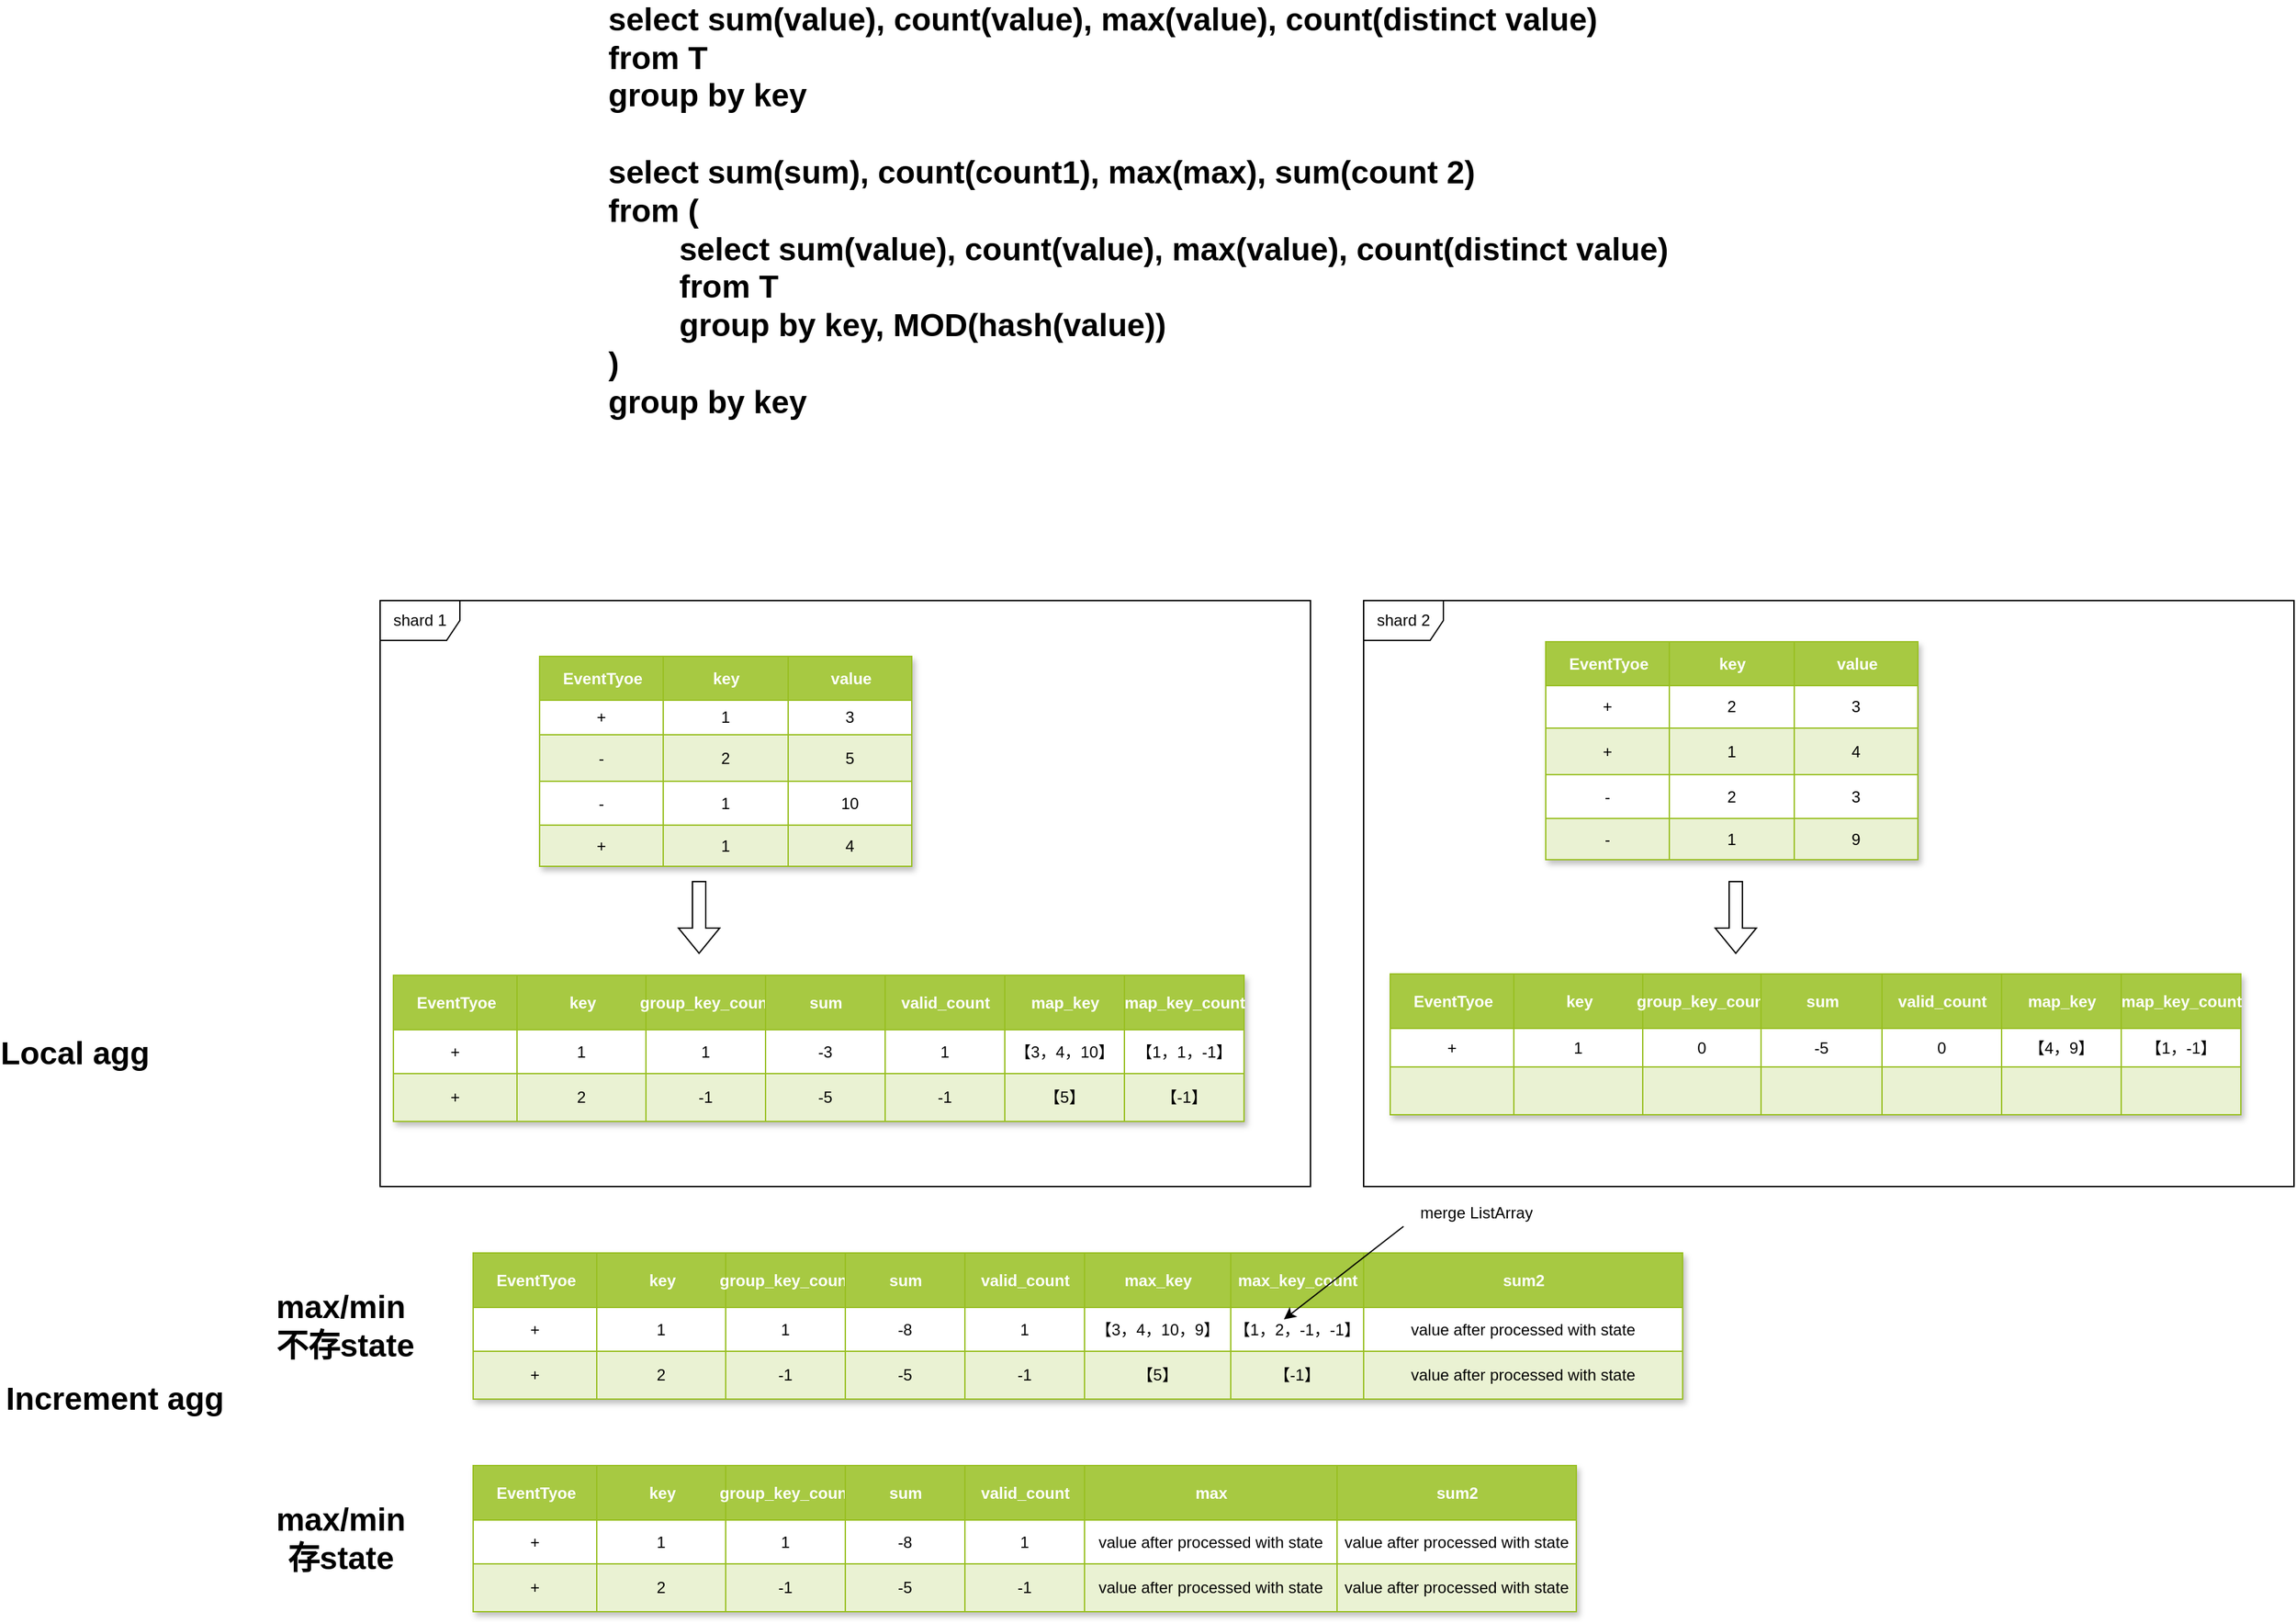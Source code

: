 <mxfile version="22.0.4" type="github">
  <diagram name="第 1 页" id="89G4R8s6T6oMadFMvLtD">
    <mxGraphModel dx="2682" dy="2360" grid="1" gridSize="10" guides="1" tooltips="1" connect="1" arrows="1" fold="1" page="1" pageScale="1" pageWidth="827" pageHeight="1169" math="0" shadow="0">
      <root>
        <mxCell id="0" />
        <mxCell id="1" parent="0" />
        <mxCell id="99pTlGcqJ_W1B6bQg11n-1" value="Assets" style="childLayout=tableLayout;recursiveResize=0;strokeColor=#98bf21;fillColor=#A7C942;shadow=1;" vertex="1" parent="1">
          <mxGeometry x="70" y="101" width="280" height="158" as="geometry" />
        </mxCell>
        <mxCell id="99pTlGcqJ_W1B6bQg11n-2" style="shape=tableRow;horizontal=0;startSize=0;swimlaneHead=0;swimlaneBody=0;top=0;left=0;bottom=0;right=0;dropTarget=0;collapsible=0;recursiveResize=0;expand=0;fontStyle=0;strokeColor=inherit;fillColor=#ffffff;" vertex="1" parent="99pTlGcqJ_W1B6bQg11n-1">
          <mxGeometry width="280" height="33" as="geometry" />
        </mxCell>
        <mxCell id="99pTlGcqJ_W1B6bQg11n-3" value="EventTyoe" style="connectable=0;recursiveResize=0;strokeColor=inherit;fillColor=#A7C942;align=center;fontStyle=1;fontColor=#FFFFFF;html=1;" vertex="1" parent="99pTlGcqJ_W1B6bQg11n-2">
          <mxGeometry width="93" height="33" as="geometry">
            <mxRectangle width="93" height="33" as="alternateBounds" />
          </mxGeometry>
        </mxCell>
        <mxCell id="99pTlGcqJ_W1B6bQg11n-4" value="key" style="connectable=0;recursiveResize=0;strokeColor=inherit;fillColor=#A7C942;align=center;fontStyle=1;fontColor=#FFFFFF;html=1;" vertex="1" parent="99pTlGcqJ_W1B6bQg11n-2">
          <mxGeometry x="93" width="94" height="33" as="geometry">
            <mxRectangle width="94" height="33" as="alternateBounds" />
          </mxGeometry>
        </mxCell>
        <mxCell id="99pTlGcqJ_W1B6bQg11n-5" value="value" style="connectable=0;recursiveResize=0;strokeColor=inherit;fillColor=#A7C942;align=center;fontStyle=1;fontColor=#FFFFFF;html=1;" vertex="1" parent="99pTlGcqJ_W1B6bQg11n-2">
          <mxGeometry x="187" width="93" height="33" as="geometry">
            <mxRectangle width="93" height="33" as="alternateBounds" />
          </mxGeometry>
        </mxCell>
        <mxCell id="99pTlGcqJ_W1B6bQg11n-6" value="" style="shape=tableRow;horizontal=0;startSize=0;swimlaneHead=0;swimlaneBody=0;top=0;left=0;bottom=0;right=0;dropTarget=0;collapsible=0;recursiveResize=0;expand=0;fontStyle=0;strokeColor=inherit;fillColor=#ffffff;" vertex="1" parent="99pTlGcqJ_W1B6bQg11n-1">
          <mxGeometry y="33" width="280" height="26" as="geometry" />
        </mxCell>
        <mxCell id="99pTlGcqJ_W1B6bQg11n-7" value="+" style="connectable=0;recursiveResize=0;strokeColor=inherit;fillColor=inherit;align=center;whiteSpace=wrap;html=1;" vertex="1" parent="99pTlGcqJ_W1B6bQg11n-6">
          <mxGeometry width="93" height="26" as="geometry">
            <mxRectangle width="93" height="26" as="alternateBounds" />
          </mxGeometry>
        </mxCell>
        <mxCell id="99pTlGcqJ_W1B6bQg11n-8" value="1" style="connectable=0;recursiveResize=0;strokeColor=inherit;fillColor=inherit;align=center;whiteSpace=wrap;html=1;" vertex="1" parent="99pTlGcqJ_W1B6bQg11n-6">
          <mxGeometry x="93" width="94" height="26" as="geometry">
            <mxRectangle width="94" height="26" as="alternateBounds" />
          </mxGeometry>
        </mxCell>
        <mxCell id="99pTlGcqJ_W1B6bQg11n-9" value="3" style="connectable=0;recursiveResize=0;strokeColor=inherit;fillColor=inherit;align=center;whiteSpace=wrap;html=1;" vertex="1" parent="99pTlGcqJ_W1B6bQg11n-6">
          <mxGeometry x="187" width="93" height="26" as="geometry">
            <mxRectangle width="93" height="26" as="alternateBounds" />
          </mxGeometry>
        </mxCell>
        <mxCell id="99pTlGcqJ_W1B6bQg11n-10" value="" style="shape=tableRow;horizontal=0;startSize=0;swimlaneHead=0;swimlaneBody=0;top=0;left=0;bottom=0;right=0;dropTarget=0;collapsible=0;recursiveResize=0;expand=0;fontStyle=1;strokeColor=inherit;fillColor=#EAF2D3;" vertex="1" parent="99pTlGcqJ_W1B6bQg11n-1">
          <mxGeometry y="59" width="280" height="35" as="geometry" />
        </mxCell>
        <mxCell id="99pTlGcqJ_W1B6bQg11n-11" value="-" style="connectable=0;recursiveResize=0;strokeColor=inherit;fillColor=inherit;whiteSpace=wrap;html=1;" vertex="1" parent="99pTlGcqJ_W1B6bQg11n-10">
          <mxGeometry width="93" height="35" as="geometry">
            <mxRectangle width="93" height="35" as="alternateBounds" />
          </mxGeometry>
        </mxCell>
        <mxCell id="99pTlGcqJ_W1B6bQg11n-12" value="2" style="connectable=0;recursiveResize=0;strokeColor=inherit;fillColor=inherit;whiteSpace=wrap;html=1;" vertex="1" parent="99pTlGcqJ_W1B6bQg11n-10">
          <mxGeometry x="93" width="94" height="35" as="geometry">
            <mxRectangle width="94" height="35" as="alternateBounds" />
          </mxGeometry>
        </mxCell>
        <mxCell id="99pTlGcqJ_W1B6bQg11n-13" value="5" style="connectable=0;recursiveResize=0;strokeColor=inherit;fillColor=inherit;whiteSpace=wrap;html=1;" vertex="1" parent="99pTlGcqJ_W1B6bQg11n-10">
          <mxGeometry x="187" width="93" height="35" as="geometry">
            <mxRectangle width="93" height="35" as="alternateBounds" />
          </mxGeometry>
        </mxCell>
        <mxCell id="99pTlGcqJ_W1B6bQg11n-14" value="" style="shape=tableRow;horizontal=0;startSize=0;swimlaneHead=0;swimlaneBody=0;top=0;left=0;bottom=0;right=0;dropTarget=0;collapsible=0;recursiveResize=0;expand=0;fontStyle=0;strokeColor=inherit;fillColor=#ffffff;" vertex="1" parent="99pTlGcqJ_W1B6bQg11n-1">
          <mxGeometry y="94" width="280" height="33" as="geometry" />
        </mxCell>
        <mxCell id="99pTlGcqJ_W1B6bQg11n-15" value="-" style="connectable=0;recursiveResize=0;strokeColor=inherit;fillColor=inherit;fontStyle=0;align=center;whiteSpace=wrap;html=1;" vertex="1" parent="99pTlGcqJ_W1B6bQg11n-14">
          <mxGeometry width="93" height="33" as="geometry">
            <mxRectangle width="93" height="33" as="alternateBounds" />
          </mxGeometry>
        </mxCell>
        <mxCell id="99pTlGcqJ_W1B6bQg11n-16" value="1" style="connectable=0;recursiveResize=0;strokeColor=inherit;fillColor=inherit;fontStyle=0;align=center;whiteSpace=wrap;html=1;" vertex="1" parent="99pTlGcqJ_W1B6bQg11n-14">
          <mxGeometry x="93" width="94" height="33" as="geometry">
            <mxRectangle width="94" height="33" as="alternateBounds" />
          </mxGeometry>
        </mxCell>
        <mxCell id="99pTlGcqJ_W1B6bQg11n-17" value="10" style="connectable=0;recursiveResize=0;strokeColor=inherit;fillColor=inherit;fontStyle=0;align=center;whiteSpace=wrap;html=1;" vertex="1" parent="99pTlGcqJ_W1B6bQg11n-14">
          <mxGeometry x="187" width="93" height="33" as="geometry">
            <mxRectangle width="93" height="33" as="alternateBounds" />
          </mxGeometry>
        </mxCell>
        <mxCell id="99pTlGcqJ_W1B6bQg11n-18" value="" style="shape=tableRow;horizontal=0;startSize=0;swimlaneHead=0;swimlaneBody=0;top=0;left=0;bottom=0;right=0;dropTarget=0;collapsible=0;recursiveResize=0;expand=0;fontStyle=1;strokeColor=inherit;fillColor=#EAF2D3;" vertex="1" parent="99pTlGcqJ_W1B6bQg11n-1">
          <mxGeometry y="127" width="280" height="31" as="geometry" />
        </mxCell>
        <mxCell id="99pTlGcqJ_W1B6bQg11n-19" value="+" style="connectable=0;recursiveResize=0;strokeColor=inherit;fillColor=inherit;whiteSpace=wrap;html=1;" vertex="1" parent="99pTlGcqJ_W1B6bQg11n-18">
          <mxGeometry width="93" height="31" as="geometry">
            <mxRectangle width="93" height="31" as="alternateBounds" />
          </mxGeometry>
        </mxCell>
        <mxCell id="99pTlGcqJ_W1B6bQg11n-20" value="1" style="connectable=0;recursiveResize=0;strokeColor=inherit;fillColor=inherit;whiteSpace=wrap;html=1;" vertex="1" parent="99pTlGcqJ_W1B6bQg11n-18">
          <mxGeometry x="93" width="94" height="31" as="geometry">
            <mxRectangle width="94" height="31" as="alternateBounds" />
          </mxGeometry>
        </mxCell>
        <mxCell id="99pTlGcqJ_W1B6bQg11n-21" value="4" style="connectable=0;recursiveResize=0;strokeColor=inherit;fillColor=inherit;whiteSpace=wrap;html=1;" vertex="1" parent="99pTlGcqJ_W1B6bQg11n-18">
          <mxGeometry x="187" width="93" height="31" as="geometry">
            <mxRectangle width="93" height="31" as="alternateBounds" />
          </mxGeometry>
        </mxCell>
        <mxCell id="99pTlGcqJ_W1B6bQg11n-55" value="Assets" style="childLayout=tableLayout;recursiveResize=0;strokeColor=#98bf21;fillColor=#A7C942;shadow=1;" vertex="1" parent="1">
          <mxGeometry x="-40" y="341" width="640" height="110" as="geometry" />
        </mxCell>
        <mxCell id="99pTlGcqJ_W1B6bQg11n-56" style="shape=tableRow;horizontal=0;startSize=0;swimlaneHead=0;swimlaneBody=0;top=0;left=0;bottom=0;right=0;dropTarget=0;collapsible=0;recursiveResize=0;expand=0;fontStyle=0;strokeColor=inherit;fillColor=#ffffff;" vertex="1" parent="99pTlGcqJ_W1B6bQg11n-55">
          <mxGeometry width="640" height="41" as="geometry" />
        </mxCell>
        <mxCell id="99pTlGcqJ_W1B6bQg11n-57" value="EventTyoe" style="connectable=0;recursiveResize=0;strokeColor=inherit;fillColor=#A7C942;align=center;fontStyle=1;fontColor=#FFFFFF;html=1;" vertex="1" parent="99pTlGcqJ_W1B6bQg11n-56">
          <mxGeometry width="93" height="41" as="geometry">
            <mxRectangle width="93" height="41" as="alternateBounds" />
          </mxGeometry>
        </mxCell>
        <mxCell id="99pTlGcqJ_W1B6bQg11n-58" value="key" style="connectable=0;recursiveResize=0;strokeColor=inherit;fillColor=#A7C942;align=center;fontStyle=1;fontColor=#FFFFFF;html=1;" vertex="1" parent="99pTlGcqJ_W1B6bQg11n-56">
          <mxGeometry x="93" width="97" height="41" as="geometry">
            <mxRectangle width="97" height="41" as="alternateBounds" />
          </mxGeometry>
        </mxCell>
        <mxCell id="99pTlGcqJ_W1B6bQg11n-59" value="group_key_count" style="connectable=0;recursiveResize=0;strokeColor=inherit;fillColor=#A7C942;align=center;fontStyle=1;fontColor=#FFFFFF;html=1;" vertex="1" parent="99pTlGcqJ_W1B6bQg11n-56">
          <mxGeometry x="190" width="90" height="41" as="geometry">
            <mxRectangle width="90" height="41" as="alternateBounds" />
          </mxGeometry>
        </mxCell>
        <mxCell id="99pTlGcqJ_W1B6bQg11n-149" value="sum" style="connectable=0;recursiveResize=0;strokeColor=inherit;fillColor=#A7C942;align=center;fontStyle=1;fontColor=#FFFFFF;html=1;" vertex="1" parent="99pTlGcqJ_W1B6bQg11n-56">
          <mxGeometry x="280" width="90" height="41" as="geometry">
            <mxRectangle width="90" height="41" as="alternateBounds" />
          </mxGeometry>
        </mxCell>
        <mxCell id="99pTlGcqJ_W1B6bQg11n-154" value="valid_count" style="connectable=0;recursiveResize=0;strokeColor=inherit;fillColor=#A7C942;align=center;fontStyle=1;fontColor=#FFFFFF;html=1;" vertex="1" parent="99pTlGcqJ_W1B6bQg11n-56">
          <mxGeometry x="370" width="90" height="41" as="geometry">
            <mxRectangle width="90" height="41" as="alternateBounds" />
          </mxGeometry>
        </mxCell>
        <mxCell id="99pTlGcqJ_W1B6bQg11n-159" value="map_key" style="connectable=0;recursiveResize=0;strokeColor=inherit;fillColor=#A7C942;align=center;fontStyle=1;fontColor=#FFFFFF;html=1;" vertex="1" parent="99pTlGcqJ_W1B6bQg11n-56">
          <mxGeometry x="460" width="90" height="41" as="geometry">
            <mxRectangle width="90" height="41" as="alternateBounds" />
          </mxGeometry>
        </mxCell>
        <mxCell id="99pTlGcqJ_W1B6bQg11n-164" value="map_key_count" style="connectable=0;recursiveResize=0;strokeColor=inherit;fillColor=#A7C942;align=center;fontStyle=1;fontColor=#FFFFFF;html=1;" vertex="1" parent="99pTlGcqJ_W1B6bQg11n-56">
          <mxGeometry x="550" width="90" height="41" as="geometry">
            <mxRectangle width="90" height="41" as="alternateBounds" />
          </mxGeometry>
        </mxCell>
        <mxCell id="99pTlGcqJ_W1B6bQg11n-60" value="" style="shape=tableRow;horizontal=0;startSize=0;swimlaneHead=0;swimlaneBody=0;top=0;left=0;bottom=0;right=0;dropTarget=0;collapsible=0;recursiveResize=0;expand=0;fontStyle=0;strokeColor=inherit;fillColor=#ffffff;" vertex="1" parent="99pTlGcqJ_W1B6bQg11n-55">
          <mxGeometry y="41" width="640" height="33" as="geometry" />
        </mxCell>
        <mxCell id="99pTlGcqJ_W1B6bQg11n-61" value="+" style="connectable=0;recursiveResize=0;strokeColor=inherit;fillColor=inherit;align=center;whiteSpace=wrap;html=1;" vertex="1" parent="99pTlGcqJ_W1B6bQg11n-60">
          <mxGeometry width="93" height="33" as="geometry">
            <mxRectangle width="93" height="33" as="alternateBounds" />
          </mxGeometry>
        </mxCell>
        <mxCell id="99pTlGcqJ_W1B6bQg11n-62" value="1" style="connectable=0;recursiveResize=0;strokeColor=inherit;fillColor=inherit;align=center;whiteSpace=wrap;html=1;" vertex="1" parent="99pTlGcqJ_W1B6bQg11n-60">
          <mxGeometry x="93" width="97" height="33" as="geometry">
            <mxRectangle width="97" height="33" as="alternateBounds" />
          </mxGeometry>
        </mxCell>
        <mxCell id="99pTlGcqJ_W1B6bQg11n-63" value="1" style="connectable=0;recursiveResize=0;strokeColor=inherit;fillColor=inherit;align=center;whiteSpace=wrap;html=1;" vertex="1" parent="99pTlGcqJ_W1B6bQg11n-60">
          <mxGeometry x="190" width="90" height="33" as="geometry">
            <mxRectangle width="90" height="33" as="alternateBounds" />
          </mxGeometry>
        </mxCell>
        <mxCell id="99pTlGcqJ_W1B6bQg11n-150" value="-3" style="connectable=0;recursiveResize=0;strokeColor=inherit;fillColor=inherit;align=center;whiteSpace=wrap;html=1;" vertex="1" parent="99pTlGcqJ_W1B6bQg11n-60">
          <mxGeometry x="280" width="90" height="33" as="geometry">
            <mxRectangle width="90" height="33" as="alternateBounds" />
          </mxGeometry>
        </mxCell>
        <mxCell id="99pTlGcqJ_W1B6bQg11n-155" value="1" style="connectable=0;recursiveResize=0;strokeColor=inherit;fillColor=inherit;align=center;whiteSpace=wrap;html=1;" vertex="1" parent="99pTlGcqJ_W1B6bQg11n-60">
          <mxGeometry x="370" width="90" height="33" as="geometry">
            <mxRectangle width="90" height="33" as="alternateBounds" />
          </mxGeometry>
        </mxCell>
        <mxCell id="99pTlGcqJ_W1B6bQg11n-160" value="【3，4，10】" style="connectable=0;recursiveResize=0;strokeColor=inherit;fillColor=inherit;align=center;whiteSpace=wrap;html=1;" vertex="1" parent="99pTlGcqJ_W1B6bQg11n-60">
          <mxGeometry x="460" width="90" height="33" as="geometry">
            <mxRectangle width="90" height="33" as="alternateBounds" />
          </mxGeometry>
        </mxCell>
        <mxCell id="99pTlGcqJ_W1B6bQg11n-165" value="【1，1，-1】" style="connectable=0;recursiveResize=0;strokeColor=inherit;fillColor=inherit;align=center;whiteSpace=wrap;html=1;" vertex="1" parent="99pTlGcqJ_W1B6bQg11n-60">
          <mxGeometry x="550" width="90" height="33" as="geometry">
            <mxRectangle width="90" height="33" as="alternateBounds" />
          </mxGeometry>
        </mxCell>
        <mxCell id="99pTlGcqJ_W1B6bQg11n-64" value="" style="shape=tableRow;horizontal=0;startSize=0;swimlaneHead=0;swimlaneBody=0;top=0;left=0;bottom=0;right=0;dropTarget=0;collapsible=0;recursiveResize=0;expand=0;fontStyle=1;strokeColor=inherit;fillColor=#EAF2D3;" vertex="1" parent="99pTlGcqJ_W1B6bQg11n-55">
          <mxGeometry y="74" width="640" height="36" as="geometry" />
        </mxCell>
        <mxCell id="99pTlGcqJ_W1B6bQg11n-65" value="+" style="connectable=0;recursiveResize=0;strokeColor=inherit;fillColor=inherit;whiteSpace=wrap;html=1;" vertex="1" parent="99pTlGcqJ_W1B6bQg11n-64">
          <mxGeometry width="93" height="36" as="geometry">
            <mxRectangle width="93" height="36" as="alternateBounds" />
          </mxGeometry>
        </mxCell>
        <mxCell id="99pTlGcqJ_W1B6bQg11n-66" value="2" style="connectable=0;recursiveResize=0;strokeColor=inherit;fillColor=inherit;whiteSpace=wrap;html=1;" vertex="1" parent="99pTlGcqJ_W1B6bQg11n-64">
          <mxGeometry x="93" width="97" height="36" as="geometry">
            <mxRectangle width="97" height="36" as="alternateBounds" />
          </mxGeometry>
        </mxCell>
        <mxCell id="99pTlGcqJ_W1B6bQg11n-67" value="-1" style="connectable=0;recursiveResize=0;strokeColor=inherit;fillColor=inherit;whiteSpace=wrap;html=1;" vertex="1" parent="99pTlGcqJ_W1B6bQg11n-64">
          <mxGeometry x="190" width="90" height="36" as="geometry">
            <mxRectangle width="90" height="36" as="alternateBounds" />
          </mxGeometry>
        </mxCell>
        <mxCell id="99pTlGcqJ_W1B6bQg11n-151" value="-5" style="connectable=0;recursiveResize=0;strokeColor=inherit;fillColor=inherit;whiteSpace=wrap;html=1;" vertex="1" parent="99pTlGcqJ_W1B6bQg11n-64">
          <mxGeometry x="280" width="90" height="36" as="geometry">
            <mxRectangle width="90" height="36" as="alternateBounds" />
          </mxGeometry>
        </mxCell>
        <mxCell id="99pTlGcqJ_W1B6bQg11n-156" value="-1" style="connectable=0;recursiveResize=0;strokeColor=inherit;fillColor=inherit;whiteSpace=wrap;html=1;" vertex="1" parent="99pTlGcqJ_W1B6bQg11n-64">
          <mxGeometry x="370" width="90" height="36" as="geometry">
            <mxRectangle width="90" height="36" as="alternateBounds" />
          </mxGeometry>
        </mxCell>
        <mxCell id="99pTlGcqJ_W1B6bQg11n-161" value="【5】" style="connectable=0;recursiveResize=0;strokeColor=inherit;fillColor=inherit;whiteSpace=wrap;html=1;" vertex="1" parent="99pTlGcqJ_W1B6bQg11n-64">
          <mxGeometry x="460" width="90" height="36" as="geometry">
            <mxRectangle width="90" height="36" as="alternateBounds" />
          </mxGeometry>
        </mxCell>
        <mxCell id="99pTlGcqJ_W1B6bQg11n-166" value="【-1】" style="connectable=0;recursiveResize=0;strokeColor=inherit;fillColor=inherit;whiteSpace=wrap;html=1;" vertex="1" parent="99pTlGcqJ_W1B6bQg11n-64">
          <mxGeometry x="550" width="90" height="36" as="geometry">
            <mxRectangle width="90" height="36" as="alternateBounds" />
          </mxGeometry>
        </mxCell>
        <mxCell id="99pTlGcqJ_W1B6bQg11n-26" value="Assets" style="childLayout=tableLayout;recursiveResize=0;strokeColor=#98bf21;fillColor=#A7C942;shadow=1;" vertex="1" parent="1">
          <mxGeometry x="827" y="90" width="280" height="164" as="geometry" />
        </mxCell>
        <mxCell id="99pTlGcqJ_W1B6bQg11n-27" style="shape=tableRow;horizontal=0;startSize=0;swimlaneHead=0;swimlaneBody=0;top=0;left=0;bottom=0;right=0;dropTarget=0;collapsible=0;recursiveResize=0;expand=0;fontStyle=0;strokeColor=inherit;fillColor=#ffffff;" vertex="1" parent="99pTlGcqJ_W1B6bQg11n-26">
          <mxGeometry width="280" height="33" as="geometry" />
        </mxCell>
        <mxCell id="99pTlGcqJ_W1B6bQg11n-28" value="EventTyoe" style="connectable=0;recursiveResize=0;strokeColor=inherit;fillColor=#A7C942;align=center;fontStyle=1;fontColor=#FFFFFF;html=1;" vertex="1" parent="99pTlGcqJ_W1B6bQg11n-27">
          <mxGeometry width="93" height="33" as="geometry">
            <mxRectangle width="93" height="33" as="alternateBounds" />
          </mxGeometry>
        </mxCell>
        <mxCell id="99pTlGcqJ_W1B6bQg11n-29" value="key" style="connectable=0;recursiveResize=0;strokeColor=inherit;fillColor=#A7C942;align=center;fontStyle=1;fontColor=#FFFFFF;html=1;" vertex="1" parent="99pTlGcqJ_W1B6bQg11n-27">
          <mxGeometry x="93" width="94" height="33" as="geometry">
            <mxRectangle width="94" height="33" as="alternateBounds" />
          </mxGeometry>
        </mxCell>
        <mxCell id="99pTlGcqJ_W1B6bQg11n-30" value="value" style="connectable=0;recursiveResize=0;strokeColor=inherit;fillColor=#A7C942;align=center;fontStyle=1;fontColor=#FFFFFF;html=1;" vertex="1" parent="99pTlGcqJ_W1B6bQg11n-27">
          <mxGeometry x="187" width="93" height="33" as="geometry">
            <mxRectangle width="93" height="33" as="alternateBounds" />
          </mxGeometry>
        </mxCell>
        <mxCell id="99pTlGcqJ_W1B6bQg11n-31" value="" style="shape=tableRow;horizontal=0;startSize=0;swimlaneHead=0;swimlaneBody=0;top=0;left=0;bottom=0;right=0;dropTarget=0;collapsible=0;recursiveResize=0;expand=0;fontStyle=0;strokeColor=inherit;fillColor=#ffffff;" vertex="1" parent="99pTlGcqJ_W1B6bQg11n-26">
          <mxGeometry y="33" width="280" height="32" as="geometry" />
        </mxCell>
        <mxCell id="99pTlGcqJ_W1B6bQg11n-32" value="+" style="connectable=0;recursiveResize=0;strokeColor=inherit;fillColor=inherit;align=center;whiteSpace=wrap;html=1;" vertex="1" parent="99pTlGcqJ_W1B6bQg11n-31">
          <mxGeometry width="93" height="32" as="geometry">
            <mxRectangle width="93" height="32" as="alternateBounds" />
          </mxGeometry>
        </mxCell>
        <mxCell id="99pTlGcqJ_W1B6bQg11n-33" value="2" style="connectable=0;recursiveResize=0;strokeColor=inherit;fillColor=inherit;align=center;whiteSpace=wrap;html=1;" vertex="1" parent="99pTlGcqJ_W1B6bQg11n-31">
          <mxGeometry x="93" width="94" height="32" as="geometry">
            <mxRectangle width="94" height="32" as="alternateBounds" />
          </mxGeometry>
        </mxCell>
        <mxCell id="99pTlGcqJ_W1B6bQg11n-34" value="3" style="connectable=0;recursiveResize=0;strokeColor=inherit;fillColor=inherit;align=center;whiteSpace=wrap;html=1;" vertex="1" parent="99pTlGcqJ_W1B6bQg11n-31">
          <mxGeometry x="187" width="93" height="32" as="geometry">
            <mxRectangle width="93" height="32" as="alternateBounds" />
          </mxGeometry>
        </mxCell>
        <mxCell id="99pTlGcqJ_W1B6bQg11n-35" value="" style="shape=tableRow;horizontal=0;startSize=0;swimlaneHead=0;swimlaneBody=0;top=0;left=0;bottom=0;right=0;dropTarget=0;collapsible=0;recursiveResize=0;expand=0;fontStyle=1;strokeColor=inherit;fillColor=#EAF2D3;" vertex="1" parent="99pTlGcqJ_W1B6bQg11n-26">
          <mxGeometry y="65" width="280" height="35" as="geometry" />
        </mxCell>
        <mxCell id="99pTlGcqJ_W1B6bQg11n-36" value="+" style="connectable=0;recursiveResize=0;strokeColor=inherit;fillColor=inherit;whiteSpace=wrap;html=1;" vertex="1" parent="99pTlGcqJ_W1B6bQg11n-35">
          <mxGeometry width="93" height="35" as="geometry">
            <mxRectangle width="93" height="35" as="alternateBounds" />
          </mxGeometry>
        </mxCell>
        <mxCell id="99pTlGcqJ_W1B6bQg11n-37" value="1" style="connectable=0;recursiveResize=0;strokeColor=inherit;fillColor=inherit;whiteSpace=wrap;html=1;" vertex="1" parent="99pTlGcqJ_W1B6bQg11n-35">
          <mxGeometry x="93" width="94" height="35" as="geometry">
            <mxRectangle width="94" height="35" as="alternateBounds" />
          </mxGeometry>
        </mxCell>
        <mxCell id="99pTlGcqJ_W1B6bQg11n-38" value="4" style="connectable=0;recursiveResize=0;strokeColor=inherit;fillColor=inherit;whiteSpace=wrap;html=1;" vertex="1" parent="99pTlGcqJ_W1B6bQg11n-35">
          <mxGeometry x="187" width="93" height="35" as="geometry">
            <mxRectangle width="93" height="35" as="alternateBounds" />
          </mxGeometry>
        </mxCell>
        <mxCell id="99pTlGcqJ_W1B6bQg11n-39" value="" style="shape=tableRow;horizontal=0;startSize=0;swimlaneHead=0;swimlaneBody=0;top=0;left=0;bottom=0;right=0;dropTarget=0;collapsible=0;recursiveResize=0;expand=0;fontStyle=0;strokeColor=inherit;fillColor=#ffffff;" vertex="1" parent="99pTlGcqJ_W1B6bQg11n-26">
          <mxGeometry y="100" width="280" height="33" as="geometry" />
        </mxCell>
        <mxCell id="99pTlGcqJ_W1B6bQg11n-40" value="-" style="connectable=0;recursiveResize=0;strokeColor=inherit;fillColor=inherit;fontStyle=0;align=center;whiteSpace=wrap;html=1;" vertex="1" parent="99pTlGcqJ_W1B6bQg11n-39">
          <mxGeometry width="93" height="33" as="geometry">
            <mxRectangle width="93" height="33" as="alternateBounds" />
          </mxGeometry>
        </mxCell>
        <mxCell id="99pTlGcqJ_W1B6bQg11n-41" value="2" style="connectable=0;recursiveResize=0;strokeColor=inherit;fillColor=inherit;fontStyle=0;align=center;whiteSpace=wrap;html=1;" vertex="1" parent="99pTlGcqJ_W1B6bQg11n-39">
          <mxGeometry x="93" width="94" height="33" as="geometry">
            <mxRectangle width="94" height="33" as="alternateBounds" />
          </mxGeometry>
        </mxCell>
        <mxCell id="99pTlGcqJ_W1B6bQg11n-42" value="3" style="connectable=0;recursiveResize=0;strokeColor=inherit;fillColor=inherit;fontStyle=0;align=center;whiteSpace=wrap;html=1;" vertex="1" parent="99pTlGcqJ_W1B6bQg11n-39">
          <mxGeometry x="187" width="93" height="33" as="geometry">
            <mxRectangle width="93" height="33" as="alternateBounds" />
          </mxGeometry>
        </mxCell>
        <mxCell id="99pTlGcqJ_W1B6bQg11n-43" value="" style="shape=tableRow;horizontal=0;startSize=0;swimlaneHead=0;swimlaneBody=0;top=0;left=0;bottom=0;right=0;dropTarget=0;collapsible=0;recursiveResize=0;expand=0;fontStyle=1;strokeColor=inherit;fillColor=#EAF2D3;" vertex="1" parent="99pTlGcqJ_W1B6bQg11n-26">
          <mxGeometry y="133" width="280" height="31" as="geometry" />
        </mxCell>
        <mxCell id="99pTlGcqJ_W1B6bQg11n-44" value="-" style="connectable=0;recursiveResize=0;strokeColor=inherit;fillColor=inherit;whiteSpace=wrap;html=1;" vertex="1" parent="99pTlGcqJ_W1B6bQg11n-43">
          <mxGeometry width="93" height="31" as="geometry">
            <mxRectangle width="93" height="31" as="alternateBounds" />
          </mxGeometry>
        </mxCell>
        <mxCell id="99pTlGcqJ_W1B6bQg11n-45" value="1" style="connectable=0;recursiveResize=0;strokeColor=inherit;fillColor=inherit;whiteSpace=wrap;html=1;" vertex="1" parent="99pTlGcqJ_W1B6bQg11n-43">
          <mxGeometry x="93" width="94" height="31" as="geometry">
            <mxRectangle width="94" height="31" as="alternateBounds" />
          </mxGeometry>
        </mxCell>
        <mxCell id="99pTlGcqJ_W1B6bQg11n-46" value="9" style="connectable=0;recursiveResize=0;strokeColor=inherit;fillColor=inherit;whiteSpace=wrap;html=1;" vertex="1" parent="99pTlGcqJ_W1B6bQg11n-43">
          <mxGeometry x="187" width="93" height="31" as="geometry">
            <mxRectangle width="93" height="31" as="alternateBounds" />
          </mxGeometry>
        </mxCell>
        <mxCell id="99pTlGcqJ_W1B6bQg11n-290" value="Assets" style="childLayout=tableLayout;recursiveResize=0;strokeColor=#98bf21;fillColor=#A7C942;shadow=1;" vertex="1" parent="1">
          <mxGeometry x="710" y="340" width="640" height="106" as="geometry" />
        </mxCell>
        <mxCell id="99pTlGcqJ_W1B6bQg11n-291" style="shape=tableRow;horizontal=0;startSize=0;swimlaneHead=0;swimlaneBody=0;top=0;left=0;bottom=0;right=0;dropTarget=0;collapsible=0;recursiveResize=0;expand=0;fontStyle=0;strokeColor=inherit;fillColor=#ffffff;" vertex="1" parent="99pTlGcqJ_W1B6bQg11n-290">
          <mxGeometry width="640" height="41" as="geometry" />
        </mxCell>
        <mxCell id="99pTlGcqJ_W1B6bQg11n-292" value="EventTyoe" style="connectable=0;recursiveResize=0;strokeColor=inherit;fillColor=#A7C942;align=center;fontStyle=1;fontColor=#FFFFFF;html=1;" vertex="1" parent="99pTlGcqJ_W1B6bQg11n-291">
          <mxGeometry width="93" height="41" as="geometry">
            <mxRectangle width="93" height="41" as="alternateBounds" />
          </mxGeometry>
        </mxCell>
        <mxCell id="99pTlGcqJ_W1B6bQg11n-293" value="key" style="connectable=0;recursiveResize=0;strokeColor=inherit;fillColor=#A7C942;align=center;fontStyle=1;fontColor=#FFFFFF;html=1;" vertex="1" parent="99pTlGcqJ_W1B6bQg11n-291">
          <mxGeometry x="93" width="97" height="41" as="geometry">
            <mxRectangle width="97" height="41" as="alternateBounds" />
          </mxGeometry>
        </mxCell>
        <mxCell id="99pTlGcqJ_W1B6bQg11n-294" value="group_key_count" style="connectable=0;recursiveResize=0;strokeColor=inherit;fillColor=#A7C942;align=center;fontStyle=1;fontColor=#FFFFFF;html=1;" vertex="1" parent="99pTlGcqJ_W1B6bQg11n-291">
          <mxGeometry x="190" width="89" height="41" as="geometry">
            <mxRectangle width="89" height="41" as="alternateBounds" />
          </mxGeometry>
        </mxCell>
        <mxCell id="99pTlGcqJ_W1B6bQg11n-295" value="sum" style="connectable=0;recursiveResize=0;strokeColor=inherit;fillColor=#A7C942;align=center;fontStyle=1;fontColor=#FFFFFF;html=1;" vertex="1" parent="99pTlGcqJ_W1B6bQg11n-291">
          <mxGeometry x="279" width="91" height="41" as="geometry">
            <mxRectangle width="91" height="41" as="alternateBounds" />
          </mxGeometry>
        </mxCell>
        <mxCell id="99pTlGcqJ_W1B6bQg11n-296" value="valid_count" style="connectable=0;recursiveResize=0;strokeColor=inherit;fillColor=#A7C942;align=center;fontStyle=1;fontColor=#FFFFFF;html=1;" vertex="1" parent="99pTlGcqJ_W1B6bQg11n-291">
          <mxGeometry x="370" width="90" height="41" as="geometry">
            <mxRectangle width="90" height="41" as="alternateBounds" />
          </mxGeometry>
        </mxCell>
        <mxCell id="99pTlGcqJ_W1B6bQg11n-297" value="map_key" style="connectable=0;recursiveResize=0;strokeColor=inherit;fillColor=#A7C942;align=center;fontStyle=1;fontColor=#FFFFFF;html=1;" vertex="1" parent="99pTlGcqJ_W1B6bQg11n-291">
          <mxGeometry x="460" width="90" height="41" as="geometry">
            <mxRectangle width="90" height="41" as="alternateBounds" />
          </mxGeometry>
        </mxCell>
        <mxCell id="99pTlGcqJ_W1B6bQg11n-298" value="map_key_count" style="connectable=0;recursiveResize=0;strokeColor=inherit;fillColor=#A7C942;align=center;fontStyle=1;fontColor=#FFFFFF;html=1;" vertex="1" parent="99pTlGcqJ_W1B6bQg11n-291">
          <mxGeometry x="550" width="90" height="41" as="geometry">
            <mxRectangle width="90" height="41" as="alternateBounds" />
          </mxGeometry>
        </mxCell>
        <mxCell id="99pTlGcqJ_W1B6bQg11n-299" value="" style="shape=tableRow;horizontal=0;startSize=0;swimlaneHead=0;swimlaneBody=0;top=0;left=0;bottom=0;right=0;dropTarget=0;collapsible=0;recursiveResize=0;expand=0;fontStyle=0;strokeColor=inherit;fillColor=#ffffff;" vertex="1" parent="99pTlGcqJ_W1B6bQg11n-290">
          <mxGeometry y="41" width="640" height="29" as="geometry" />
        </mxCell>
        <mxCell id="99pTlGcqJ_W1B6bQg11n-300" value="+" style="connectable=0;recursiveResize=0;strokeColor=inherit;fillColor=inherit;align=center;whiteSpace=wrap;html=1;" vertex="1" parent="99pTlGcqJ_W1B6bQg11n-299">
          <mxGeometry width="93" height="29" as="geometry">
            <mxRectangle width="93" height="29" as="alternateBounds" />
          </mxGeometry>
        </mxCell>
        <mxCell id="99pTlGcqJ_W1B6bQg11n-301" value="1" style="connectable=0;recursiveResize=0;strokeColor=inherit;fillColor=inherit;align=center;whiteSpace=wrap;html=1;" vertex="1" parent="99pTlGcqJ_W1B6bQg11n-299">
          <mxGeometry x="93" width="97" height="29" as="geometry">
            <mxRectangle width="97" height="29" as="alternateBounds" />
          </mxGeometry>
        </mxCell>
        <mxCell id="99pTlGcqJ_W1B6bQg11n-302" value="0" style="connectable=0;recursiveResize=0;strokeColor=inherit;fillColor=inherit;align=center;whiteSpace=wrap;html=1;" vertex="1" parent="99pTlGcqJ_W1B6bQg11n-299">
          <mxGeometry x="190" width="89" height="29" as="geometry">
            <mxRectangle width="89" height="29" as="alternateBounds" />
          </mxGeometry>
        </mxCell>
        <mxCell id="99pTlGcqJ_W1B6bQg11n-303" value="-5" style="connectable=0;recursiveResize=0;strokeColor=inherit;fillColor=inherit;align=center;whiteSpace=wrap;html=1;" vertex="1" parent="99pTlGcqJ_W1B6bQg11n-299">
          <mxGeometry x="279" width="91" height="29" as="geometry">
            <mxRectangle width="91" height="29" as="alternateBounds" />
          </mxGeometry>
        </mxCell>
        <mxCell id="99pTlGcqJ_W1B6bQg11n-304" value="0" style="connectable=0;recursiveResize=0;strokeColor=inherit;fillColor=inherit;align=center;whiteSpace=wrap;html=1;" vertex="1" parent="99pTlGcqJ_W1B6bQg11n-299">
          <mxGeometry x="370" width="90" height="29" as="geometry">
            <mxRectangle width="90" height="29" as="alternateBounds" />
          </mxGeometry>
        </mxCell>
        <mxCell id="99pTlGcqJ_W1B6bQg11n-305" value="【4，9】" style="connectable=0;recursiveResize=0;strokeColor=inherit;fillColor=inherit;align=center;whiteSpace=wrap;html=1;" vertex="1" parent="99pTlGcqJ_W1B6bQg11n-299">
          <mxGeometry x="460" width="90" height="29" as="geometry">
            <mxRectangle width="90" height="29" as="alternateBounds" />
          </mxGeometry>
        </mxCell>
        <mxCell id="99pTlGcqJ_W1B6bQg11n-306" value="【1，-1】" style="connectable=0;recursiveResize=0;strokeColor=inherit;fillColor=inherit;align=center;whiteSpace=wrap;html=1;" vertex="1" parent="99pTlGcqJ_W1B6bQg11n-299">
          <mxGeometry x="550" width="90" height="29" as="geometry">
            <mxRectangle width="90" height="29" as="alternateBounds" />
          </mxGeometry>
        </mxCell>
        <mxCell id="99pTlGcqJ_W1B6bQg11n-307" value="" style="shape=tableRow;horizontal=0;startSize=0;swimlaneHead=0;swimlaneBody=0;top=0;left=0;bottom=0;right=0;dropTarget=0;collapsible=0;recursiveResize=0;expand=0;fontStyle=1;strokeColor=inherit;fillColor=#EAF2D3;" vertex="1" parent="99pTlGcqJ_W1B6bQg11n-290">
          <mxGeometry y="70" width="640" height="36" as="geometry" />
        </mxCell>
        <mxCell id="99pTlGcqJ_W1B6bQg11n-308" value="" style="connectable=0;recursiveResize=0;strokeColor=inherit;fillColor=inherit;whiteSpace=wrap;html=1;" vertex="1" parent="99pTlGcqJ_W1B6bQg11n-307">
          <mxGeometry width="93" height="36" as="geometry">
            <mxRectangle width="93" height="36" as="alternateBounds" />
          </mxGeometry>
        </mxCell>
        <mxCell id="99pTlGcqJ_W1B6bQg11n-309" value="" style="connectable=0;recursiveResize=0;strokeColor=inherit;fillColor=inherit;whiteSpace=wrap;html=1;" vertex="1" parent="99pTlGcqJ_W1B6bQg11n-307">
          <mxGeometry x="93" width="97" height="36" as="geometry">
            <mxRectangle width="97" height="36" as="alternateBounds" />
          </mxGeometry>
        </mxCell>
        <mxCell id="99pTlGcqJ_W1B6bQg11n-310" value="" style="connectable=0;recursiveResize=0;strokeColor=inherit;fillColor=inherit;whiteSpace=wrap;html=1;" vertex="1" parent="99pTlGcqJ_W1B6bQg11n-307">
          <mxGeometry x="190" width="89" height="36" as="geometry">
            <mxRectangle width="89" height="36" as="alternateBounds" />
          </mxGeometry>
        </mxCell>
        <mxCell id="99pTlGcqJ_W1B6bQg11n-311" value="" style="connectable=0;recursiveResize=0;strokeColor=inherit;fillColor=inherit;whiteSpace=wrap;html=1;" vertex="1" parent="99pTlGcqJ_W1B6bQg11n-307">
          <mxGeometry x="279" width="91" height="36" as="geometry">
            <mxRectangle width="91" height="36" as="alternateBounds" />
          </mxGeometry>
        </mxCell>
        <mxCell id="99pTlGcqJ_W1B6bQg11n-312" value="" style="connectable=0;recursiveResize=0;strokeColor=inherit;fillColor=inherit;whiteSpace=wrap;html=1;" vertex="1" parent="99pTlGcqJ_W1B6bQg11n-307">
          <mxGeometry x="370" width="90" height="36" as="geometry">
            <mxRectangle width="90" height="36" as="alternateBounds" />
          </mxGeometry>
        </mxCell>
        <mxCell id="99pTlGcqJ_W1B6bQg11n-313" value="" style="connectable=0;recursiveResize=0;strokeColor=inherit;fillColor=inherit;whiteSpace=wrap;html=1;" vertex="1" parent="99pTlGcqJ_W1B6bQg11n-307">
          <mxGeometry x="460" width="90" height="36" as="geometry">
            <mxRectangle width="90" height="36" as="alternateBounds" />
          </mxGeometry>
        </mxCell>
        <mxCell id="99pTlGcqJ_W1B6bQg11n-314" value="" style="connectable=0;recursiveResize=0;strokeColor=inherit;fillColor=inherit;whiteSpace=wrap;html=1;" vertex="1" parent="99pTlGcqJ_W1B6bQg11n-307">
          <mxGeometry x="550" width="90" height="36" as="geometry">
            <mxRectangle width="90" height="36" as="alternateBounds" />
          </mxGeometry>
        </mxCell>
        <mxCell id="99pTlGcqJ_W1B6bQg11n-315" value="Assets" style="childLayout=tableLayout;recursiveResize=0;strokeColor=#98bf21;fillColor=#A7C942;shadow=1;" vertex="1" parent="1">
          <mxGeometry x="20" y="550" width="910" height="110" as="geometry" />
        </mxCell>
        <mxCell id="99pTlGcqJ_W1B6bQg11n-316" style="shape=tableRow;horizontal=0;startSize=0;swimlaneHead=0;swimlaneBody=0;top=0;left=0;bottom=0;right=0;dropTarget=0;collapsible=0;recursiveResize=0;expand=0;fontStyle=0;strokeColor=inherit;fillColor=#ffffff;" vertex="1" parent="99pTlGcqJ_W1B6bQg11n-315">
          <mxGeometry width="910" height="41" as="geometry" />
        </mxCell>
        <mxCell id="99pTlGcqJ_W1B6bQg11n-317" value="EventTyoe" style="connectable=0;recursiveResize=0;strokeColor=inherit;fillColor=#A7C942;align=center;fontStyle=1;fontColor=#FFFFFF;html=1;" vertex="1" parent="99pTlGcqJ_W1B6bQg11n-316">
          <mxGeometry width="93" height="41" as="geometry">
            <mxRectangle width="93" height="41" as="alternateBounds" />
          </mxGeometry>
        </mxCell>
        <mxCell id="99pTlGcqJ_W1B6bQg11n-318" value="key" style="connectable=0;recursiveResize=0;strokeColor=inherit;fillColor=#A7C942;align=center;fontStyle=1;fontColor=#FFFFFF;html=1;" vertex="1" parent="99pTlGcqJ_W1B6bQg11n-316">
          <mxGeometry x="93" width="97" height="41" as="geometry">
            <mxRectangle width="97" height="41" as="alternateBounds" />
          </mxGeometry>
        </mxCell>
        <mxCell id="99pTlGcqJ_W1B6bQg11n-319" value="group_key_count" style="connectable=0;recursiveResize=0;strokeColor=inherit;fillColor=#A7C942;align=center;fontStyle=1;fontColor=#FFFFFF;html=1;" vertex="1" parent="99pTlGcqJ_W1B6bQg11n-316">
          <mxGeometry x="190" width="90" height="41" as="geometry">
            <mxRectangle width="90" height="41" as="alternateBounds" />
          </mxGeometry>
        </mxCell>
        <mxCell id="99pTlGcqJ_W1B6bQg11n-320" value="sum" style="connectable=0;recursiveResize=0;strokeColor=inherit;fillColor=#A7C942;align=center;fontStyle=1;fontColor=#FFFFFF;html=1;" vertex="1" parent="99pTlGcqJ_W1B6bQg11n-316">
          <mxGeometry x="280" width="90" height="41" as="geometry">
            <mxRectangle width="90" height="41" as="alternateBounds" />
          </mxGeometry>
        </mxCell>
        <mxCell id="99pTlGcqJ_W1B6bQg11n-321" value="valid_count" style="connectable=0;recursiveResize=0;strokeColor=inherit;fillColor=#A7C942;align=center;fontStyle=1;fontColor=#FFFFFF;html=1;" vertex="1" parent="99pTlGcqJ_W1B6bQg11n-316">
          <mxGeometry x="370" width="90" height="41" as="geometry">
            <mxRectangle width="90" height="41" as="alternateBounds" />
          </mxGeometry>
        </mxCell>
        <mxCell id="99pTlGcqJ_W1B6bQg11n-322" value="max_key" style="connectable=0;recursiveResize=0;strokeColor=inherit;fillColor=#A7C942;align=center;fontStyle=1;fontColor=#FFFFFF;html=1;" vertex="1" parent="99pTlGcqJ_W1B6bQg11n-316">
          <mxGeometry x="460" width="110" height="41" as="geometry">
            <mxRectangle width="110" height="41" as="alternateBounds" />
          </mxGeometry>
        </mxCell>
        <mxCell id="99pTlGcqJ_W1B6bQg11n-323" value="max_key_count" style="connectable=0;recursiveResize=0;strokeColor=inherit;fillColor=#A7C942;align=center;fontStyle=1;fontColor=#FFFFFF;html=1;" vertex="1" parent="99pTlGcqJ_W1B6bQg11n-316">
          <mxGeometry x="570" width="100" height="41" as="geometry">
            <mxRectangle width="100" height="41" as="alternateBounds" />
          </mxGeometry>
        </mxCell>
        <mxCell id="99pTlGcqJ_W1B6bQg11n-358" value="sum2" style="connectable=0;recursiveResize=0;strokeColor=inherit;fillColor=#A7C942;align=center;fontStyle=1;fontColor=#FFFFFF;html=1;" vertex="1" parent="99pTlGcqJ_W1B6bQg11n-316">
          <mxGeometry x="670" width="240" height="41" as="geometry">
            <mxRectangle width="240" height="41" as="alternateBounds" />
          </mxGeometry>
        </mxCell>
        <mxCell id="99pTlGcqJ_W1B6bQg11n-324" value="" style="shape=tableRow;horizontal=0;startSize=0;swimlaneHead=0;swimlaneBody=0;top=0;left=0;bottom=0;right=0;dropTarget=0;collapsible=0;recursiveResize=0;expand=0;fontStyle=0;strokeColor=inherit;fillColor=#ffffff;" vertex="1" parent="99pTlGcqJ_W1B6bQg11n-315">
          <mxGeometry y="41" width="910" height="33" as="geometry" />
        </mxCell>
        <mxCell id="99pTlGcqJ_W1B6bQg11n-325" value="+" style="connectable=0;recursiveResize=0;strokeColor=inherit;fillColor=inherit;align=center;whiteSpace=wrap;html=1;" vertex="1" parent="99pTlGcqJ_W1B6bQg11n-324">
          <mxGeometry width="93" height="33" as="geometry">
            <mxRectangle width="93" height="33" as="alternateBounds" />
          </mxGeometry>
        </mxCell>
        <mxCell id="99pTlGcqJ_W1B6bQg11n-326" value="1" style="connectable=0;recursiveResize=0;strokeColor=inherit;fillColor=inherit;align=center;whiteSpace=wrap;html=1;" vertex="1" parent="99pTlGcqJ_W1B6bQg11n-324">
          <mxGeometry x="93" width="97" height="33" as="geometry">
            <mxRectangle width="97" height="33" as="alternateBounds" />
          </mxGeometry>
        </mxCell>
        <mxCell id="99pTlGcqJ_W1B6bQg11n-327" value="1" style="connectable=0;recursiveResize=0;strokeColor=inherit;fillColor=inherit;align=center;whiteSpace=wrap;html=1;" vertex="1" parent="99pTlGcqJ_W1B6bQg11n-324">
          <mxGeometry x="190" width="90" height="33" as="geometry">
            <mxRectangle width="90" height="33" as="alternateBounds" />
          </mxGeometry>
        </mxCell>
        <mxCell id="99pTlGcqJ_W1B6bQg11n-328" value="-8" style="connectable=0;recursiveResize=0;strokeColor=inherit;fillColor=inherit;align=center;whiteSpace=wrap;html=1;" vertex="1" parent="99pTlGcqJ_W1B6bQg11n-324">
          <mxGeometry x="280" width="90" height="33" as="geometry">
            <mxRectangle width="90" height="33" as="alternateBounds" />
          </mxGeometry>
        </mxCell>
        <mxCell id="99pTlGcqJ_W1B6bQg11n-329" value="1" style="connectable=0;recursiveResize=0;strokeColor=inherit;fillColor=inherit;align=center;whiteSpace=wrap;html=1;" vertex="1" parent="99pTlGcqJ_W1B6bQg11n-324">
          <mxGeometry x="370" width="90" height="33" as="geometry">
            <mxRectangle width="90" height="33" as="alternateBounds" />
          </mxGeometry>
        </mxCell>
        <mxCell id="99pTlGcqJ_W1B6bQg11n-330" value="【3，4，10，9】" style="connectable=0;recursiveResize=0;strokeColor=inherit;fillColor=inherit;align=center;whiteSpace=wrap;html=1;" vertex="1" parent="99pTlGcqJ_W1B6bQg11n-324">
          <mxGeometry x="460" width="110" height="33" as="geometry">
            <mxRectangle width="110" height="33" as="alternateBounds" />
          </mxGeometry>
        </mxCell>
        <mxCell id="99pTlGcqJ_W1B6bQg11n-331" value="【1，2，-1，-1】" style="connectable=0;recursiveResize=0;strokeColor=inherit;fillColor=inherit;align=center;whiteSpace=wrap;html=1;" vertex="1" parent="99pTlGcqJ_W1B6bQg11n-324">
          <mxGeometry x="570" width="100" height="33" as="geometry">
            <mxRectangle width="100" height="33" as="alternateBounds" />
          </mxGeometry>
        </mxCell>
        <mxCell id="99pTlGcqJ_W1B6bQg11n-359" value="value after processed with state" style="connectable=0;recursiveResize=0;strokeColor=inherit;fillColor=inherit;align=center;whiteSpace=wrap;html=1;" vertex="1" parent="99pTlGcqJ_W1B6bQg11n-324">
          <mxGeometry x="670" width="240" height="33" as="geometry">
            <mxRectangle width="240" height="33" as="alternateBounds" />
          </mxGeometry>
        </mxCell>
        <mxCell id="99pTlGcqJ_W1B6bQg11n-332" value="" style="shape=tableRow;horizontal=0;startSize=0;swimlaneHead=0;swimlaneBody=0;top=0;left=0;bottom=0;right=0;dropTarget=0;collapsible=0;recursiveResize=0;expand=0;fontStyle=1;strokeColor=inherit;fillColor=#EAF2D3;" vertex="1" parent="99pTlGcqJ_W1B6bQg11n-315">
          <mxGeometry y="74" width="910" height="36" as="geometry" />
        </mxCell>
        <mxCell id="99pTlGcqJ_W1B6bQg11n-333" value="+" style="connectable=0;recursiveResize=0;strokeColor=inherit;fillColor=inherit;whiteSpace=wrap;html=1;" vertex="1" parent="99pTlGcqJ_W1B6bQg11n-332">
          <mxGeometry width="93" height="36" as="geometry">
            <mxRectangle width="93" height="36" as="alternateBounds" />
          </mxGeometry>
        </mxCell>
        <mxCell id="99pTlGcqJ_W1B6bQg11n-334" value="2" style="connectable=0;recursiveResize=0;strokeColor=inherit;fillColor=inherit;whiteSpace=wrap;html=1;" vertex="1" parent="99pTlGcqJ_W1B6bQg11n-332">
          <mxGeometry x="93" width="97" height="36" as="geometry">
            <mxRectangle width="97" height="36" as="alternateBounds" />
          </mxGeometry>
        </mxCell>
        <mxCell id="99pTlGcqJ_W1B6bQg11n-335" value="-1" style="connectable=0;recursiveResize=0;strokeColor=inherit;fillColor=inherit;whiteSpace=wrap;html=1;" vertex="1" parent="99pTlGcqJ_W1B6bQg11n-332">
          <mxGeometry x="190" width="90" height="36" as="geometry">
            <mxRectangle width="90" height="36" as="alternateBounds" />
          </mxGeometry>
        </mxCell>
        <mxCell id="99pTlGcqJ_W1B6bQg11n-336" value="-5" style="connectable=0;recursiveResize=0;strokeColor=inherit;fillColor=inherit;whiteSpace=wrap;html=1;" vertex="1" parent="99pTlGcqJ_W1B6bQg11n-332">
          <mxGeometry x="280" width="90" height="36" as="geometry">
            <mxRectangle width="90" height="36" as="alternateBounds" />
          </mxGeometry>
        </mxCell>
        <mxCell id="99pTlGcqJ_W1B6bQg11n-337" value="-1" style="connectable=0;recursiveResize=0;strokeColor=inherit;fillColor=inherit;whiteSpace=wrap;html=1;" vertex="1" parent="99pTlGcqJ_W1B6bQg11n-332">
          <mxGeometry x="370" width="90" height="36" as="geometry">
            <mxRectangle width="90" height="36" as="alternateBounds" />
          </mxGeometry>
        </mxCell>
        <mxCell id="99pTlGcqJ_W1B6bQg11n-338" value="【5】" style="connectable=0;recursiveResize=0;strokeColor=inherit;fillColor=inherit;whiteSpace=wrap;html=1;" vertex="1" parent="99pTlGcqJ_W1B6bQg11n-332">
          <mxGeometry x="460" width="110" height="36" as="geometry">
            <mxRectangle width="110" height="36" as="alternateBounds" />
          </mxGeometry>
        </mxCell>
        <mxCell id="99pTlGcqJ_W1B6bQg11n-339" value="【-1】" style="connectable=0;recursiveResize=0;strokeColor=inherit;fillColor=inherit;whiteSpace=wrap;html=1;" vertex="1" parent="99pTlGcqJ_W1B6bQg11n-332">
          <mxGeometry x="570" width="100" height="36" as="geometry">
            <mxRectangle width="100" height="36" as="alternateBounds" />
          </mxGeometry>
        </mxCell>
        <mxCell id="99pTlGcqJ_W1B6bQg11n-360" value="value after processed with state" style="connectable=0;recursiveResize=0;strokeColor=inherit;fillColor=inherit;whiteSpace=wrap;html=1;" vertex="1" parent="99pTlGcqJ_W1B6bQg11n-332">
          <mxGeometry x="670" width="240" height="36" as="geometry">
            <mxRectangle width="240" height="36" as="alternateBounds" />
          </mxGeometry>
        </mxCell>
        <mxCell id="99pTlGcqJ_W1B6bQg11n-355" value="&lt;div style=&quot;text-align: left;&quot;&gt;&lt;/div&gt;&lt;div style=&quot;text-align: left;&quot;&gt;&lt;span style=&quot;background-color: initial;&quot;&gt;select sum(value), count(value), max(value), count(distinct value)&lt;/span&gt;&lt;/div&gt;&lt;div style=&quot;text-align: left;&quot;&gt;&lt;span style=&quot;background-color: initial;&quot;&gt;from T&lt;/span&gt;&lt;/div&gt;&lt;div style=&quot;text-align: left;&quot;&gt;&lt;span style=&quot;background-color: initial;&quot;&gt;group by key&lt;/span&gt;&lt;/div&gt;&lt;div style=&quot;text-align: left;&quot;&gt;&lt;br&gt;&lt;/div&gt;&lt;div style=&quot;text-align: left;&quot;&gt;select sum(sum), count(count1), max(max), sum(count 2)&lt;br style=&quot;border-color: var(--border-color); text-align: center;&quot;&gt;&lt;div style=&quot;border-color: var(--border-color);&quot;&gt;&lt;span style=&quot;border-color: var(--border-color); background-color: initial;&quot;&gt;from (&lt;/span&gt;&lt;/div&gt;&lt;div style=&quot;border-color: var(--border-color);&quot;&gt;&lt;span style=&quot;border-color: var(--border-color); background-color: initial;&quot;&gt;&lt;span style=&quot;&quot;&gt;&lt;span style=&quot;white-space: pre;&quot;&gt;&amp;nbsp;&amp;nbsp;&amp;nbsp;&amp;nbsp;&lt;span style=&quot;white-space: pre;&quot;&gt;&#x9;&lt;/span&gt;&lt;/span&gt;&lt;/span&gt;select sum(value), count(value),&amp;nbsp;&lt;/span&gt;max(value), count(distinct value)&lt;/div&gt;&lt;div style=&quot;border-color: var(--border-color);&quot;&gt;&lt;span style=&quot;white-space: pre;&quot;&gt;&#x9;&lt;/span&gt;from T&lt;br&gt;&lt;/div&gt;&lt;div style=&quot;border-color: var(--border-color);&quot;&gt;&lt;span style=&quot;white-space: pre;&quot;&gt;&#x9;&lt;/span&gt;group by key, MOD(hash(value))&lt;br&gt;&lt;/div&gt;&lt;div style=&quot;border-color: var(--border-color);&quot;&gt;&lt;span style=&quot;border-color: var(--border-color); background-color: initial;&quot;&gt;)&lt;/span&gt;&lt;/div&gt;&lt;div style=&quot;border-color: var(--border-color);&quot;&gt;&lt;span style=&quot;border-color: var(--border-color); background-color: initial;&quot;&gt;group by key&lt;/span&gt;&lt;/div&gt;&lt;/div&gt;&lt;div style=&quot;text-align: left;&quot;&gt;&lt;br&gt;&lt;/div&gt;" style="text;strokeColor=none;fillColor=none;html=1;fontSize=24;fontStyle=1;verticalAlign=middle;align=center;" vertex="1" parent="1">
          <mxGeometry x="130" y="-370" width="780" height="300" as="geometry" />
        </mxCell>
        <mxCell id="99pTlGcqJ_W1B6bQg11n-361" value="Assets" style="childLayout=tableLayout;recursiveResize=0;strokeColor=#98bf21;fillColor=#A7C942;shadow=1;" vertex="1" parent="1">
          <mxGeometry x="20" y="710" width="830" height="110" as="geometry" />
        </mxCell>
        <mxCell id="99pTlGcqJ_W1B6bQg11n-362" style="shape=tableRow;horizontal=0;startSize=0;swimlaneHead=0;swimlaneBody=0;top=0;left=0;bottom=0;right=0;dropTarget=0;collapsible=0;recursiveResize=0;expand=0;fontStyle=0;strokeColor=inherit;fillColor=#ffffff;" vertex="1" parent="99pTlGcqJ_W1B6bQg11n-361">
          <mxGeometry width="830" height="41" as="geometry" />
        </mxCell>
        <mxCell id="99pTlGcqJ_W1B6bQg11n-363" value="EventTyoe" style="connectable=0;recursiveResize=0;strokeColor=inherit;fillColor=#A7C942;align=center;fontStyle=1;fontColor=#FFFFFF;html=1;" vertex="1" parent="99pTlGcqJ_W1B6bQg11n-362">
          <mxGeometry width="93" height="41" as="geometry">
            <mxRectangle width="93" height="41" as="alternateBounds" />
          </mxGeometry>
        </mxCell>
        <mxCell id="99pTlGcqJ_W1B6bQg11n-364" value="key" style="connectable=0;recursiveResize=0;strokeColor=inherit;fillColor=#A7C942;align=center;fontStyle=1;fontColor=#FFFFFF;html=1;" vertex="1" parent="99pTlGcqJ_W1B6bQg11n-362">
          <mxGeometry x="93" width="97" height="41" as="geometry">
            <mxRectangle width="97" height="41" as="alternateBounds" />
          </mxGeometry>
        </mxCell>
        <mxCell id="99pTlGcqJ_W1B6bQg11n-365" value="group_key_count" style="connectable=0;recursiveResize=0;strokeColor=inherit;fillColor=#A7C942;align=center;fontStyle=1;fontColor=#FFFFFF;html=1;" vertex="1" parent="99pTlGcqJ_W1B6bQg11n-362">
          <mxGeometry x="190" width="90" height="41" as="geometry">
            <mxRectangle width="90" height="41" as="alternateBounds" />
          </mxGeometry>
        </mxCell>
        <mxCell id="99pTlGcqJ_W1B6bQg11n-366" value="sum" style="connectable=0;recursiveResize=0;strokeColor=inherit;fillColor=#A7C942;align=center;fontStyle=1;fontColor=#FFFFFF;html=1;" vertex="1" parent="99pTlGcqJ_W1B6bQg11n-362">
          <mxGeometry x="280" width="90" height="41" as="geometry">
            <mxRectangle width="90" height="41" as="alternateBounds" />
          </mxGeometry>
        </mxCell>
        <mxCell id="99pTlGcqJ_W1B6bQg11n-367" value="valid_count" style="connectable=0;recursiveResize=0;strokeColor=inherit;fillColor=#A7C942;align=center;fontStyle=1;fontColor=#FFFFFF;html=1;" vertex="1" parent="99pTlGcqJ_W1B6bQg11n-362">
          <mxGeometry x="370" width="90" height="41" as="geometry">
            <mxRectangle width="90" height="41" as="alternateBounds" />
          </mxGeometry>
        </mxCell>
        <mxCell id="99pTlGcqJ_W1B6bQg11n-368" value="max" style="connectable=0;recursiveResize=0;strokeColor=inherit;fillColor=#A7C942;align=center;fontStyle=1;fontColor=#FFFFFF;html=1;" vertex="1" parent="99pTlGcqJ_W1B6bQg11n-362">
          <mxGeometry x="460" width="190" height="41" as="geometry">
            <mxRectangle width="190" height="41" as="alternateBounds" />
          </mxGeometry>
        </mxCell>
        <mxCell id="99pTlGcqJ_W1B6bQg11n-369" value="sum2" style="connectable=0;recursiveResize=0;strokeColor=inherit;fillColor=#A7C942;align=center;fontStyle=1;fontColor=#FFFFFF;html=1;" vertex="1" parent="99pTlGcqJ_W1B6bQg11n-362">
          <mxGeometry x="650" width="180" height="41" as="geometry">
            <mxRectangle width="180" height="41" as="alternateBounds" />
          </mxGeometry>
        </mxCell>
        <mxCell id="99pTlGcqJ_W1B6bQg11n-371" value="" style="shape=tableRow;horizontal=0;startSize=0;swimlaneHead=0;swimlaneBody=0;top=0;left=0;bottom=0;right=0;dropTarget=0;collapsible=0;recursiveResize=0;expand=0;fontStyle=0;strokeColor=inherit;fillColor=#ffffff;" vertex="1" parent="99pTlGcqJ_W1B6bQg11n-361">
          <mxGeometry y="41" width="830" height="33" as="geometry" />
        </mxCell>
        <mxCell id="99pTlGcqJ_W1B6bQg11n-372" value="+" style="connectable=0;recursiveResize=0;strokeColor=inherit;fillColor=inherit;align=center;whiteSpace=wrap;html=1;" vertex="1" parent="99pTlGcqJ_W1B6bQg11n-371">
          <mxGeometry width="93" height="33" as="geometry">
            <mxRectangle width="93" height="33" as="alternateBounds" />
          </mxGeometry>
        </mxCell>
        <mxCell id="99pTlGcqJ_W1B6bQg11n-373" value="1" style="connectable=0;recursiveResize=0;strokeColor=inherit;fillColor=inherit;align=center;whiteSpace=wrap;html=1;" vertex="1" parent="99pTlGcqJ_W1B6bQg11n-371">
          <mxGeometry x="93" width="97" height="33" as="geometry">
            <mxRectangle width="97" height="33" as="alternateBounds" />
          </mxGeometry>
        </mxCell>
        <mxCell id="99pTlGcqJ_W1B6bQg11n-374" value="1" style="connectable=0;recursiveResize=0;strokeColor=inherit;fillColor=inherit;align=center;whiteSpace=wrap;html=1;" vertex="1" parent="99pTlGcqJ_W1B6bQg11n-371">
          <mxGeometry x="190" width="90" height="33" as="geometry">
            <mxRectangle width="90" height="33" as="alternateBounds" />
          </mxGeometry>
        </mxCell>
        <mxCell id="99pTlGcqJ_W1B6bQg11n-375" value="-8" style="connectable=0;recursiveResize=0;strokeColor=inherit;fillColor=inherit;align=center;whiteSpace=wrap;html=1;" vertex="1" parent="99pTlGcqJ_W1B6bQg11n-371">
          <mxGeometry x="280" width="90" height="33" as="geometry">
            <mxRectangle width="90" height="33" as="alternateBounds" />
          </mxGeometry>
        </mxCell>
        <mxCell id="99pTlGcqJ_W1B6bQg11n-376" value="1" style="connectable=0;recursiveResize=0;strokeColor=inherit;fillColor=inherit;align=center;whiteSpace=wrap;html=1;" vertex="1" parent="99pTlGcqJ_W1B6bQg11n-371">
          <mxGeometry x="370" width="90" height="33" as="geometry">
            <mxRectangle width="90" height="33" as="alternateBounds" />
          </mxGeometry>
        </mxCell>
        <mxCell id="99pTlGcqJ_W1B6bQg11n-377" value="value after processed with state" style="connectable=0;recursiveResize=0;strokeColor=inherit;fillColor=inherit;align=center;whiteSpace=wrap;html=1;" vertex="1" parent="99pTlGcqJ_W1B6bQg11n-371">
          <mxGeometry x="460" width="190" height="33" as="geometry">
            <mxRectangle width="190" height="33" as="alternateBounds" />
          </mxGeometry>
        </mxCell>
        <mxCell id="99pTlGcqJ_W1B6bQg11n-378" value="value after processed with state" style="connectable=0;recursiveResize=0;strokeColor=inherit;fillColor=inherit;align=center;whiteSpace=wrap;html=1;" vertex="1" parent="99pTlGcqJ_W1B6bQg11n-371">
          <mxGeometry x="650" width="180" height="33" as="geometry">
            <mxRectangle width="180" height="33" as="alternateBounds" />
          </mxGeometry>
        </mxCell>
        <mxCell id="99pTlGcqJ_W1B6bQg11n-380" value="" style="shape=tableRow;horizontal=0;startSize=0;swimlaneHead=0;swimlaneBody=0;top=0;left=0;bottom=0;right=0;dropTarget=0;collapsible=0;recursiveResize=0;expand=0;fontStyle=1;strokeColor=inherit;fillColor=#EAF2D3;" vertex="1" parent="99pTlGcqJ_W1B6bQg11n-361">
          <mxGeometry y="74" width="830" height="36" as="geometry" />
        </mxCell>
        <mxCell id="99pTlGcqJ_W1B6bQg11n-381" value="+" style="connectable=0;recursiveResize=0;strokeColor=inherit;fillColor=inherit;whiteSpace=wrap;html=1;" vertex="1" parent="99pTlGcqJ_W1B6bQg11n-380">
          <mxGeometry width="93" height="36" as="geometry">
            <mxRectangle width="93" height="36" as="alternateBounds" />
          </mxGeometry>
        </mxCell>
        <mxCell id="99pTlGcqJ_W1B6bQg11n-382" value="2" style="connectable=0;recursiveResize=0;strokeColor=inherit;fillColor=inherit;whiteSpace=wrap;html=1;" vertex="1" parent="99pTlGcqJ_W1B6bQg11n-380">
          <mxGeometry x="93" width="97" height="36" as="geometry">
            <mxRectangle width="97" height="36" as="alternateBounds" />
          </mxGeometry>
        </mxCell>
        <mxCell id="99pTlGcqJ_W1B6bQg11n-383" value="-1" style="connectable=0;recursiveResize=0;strokeColor=inherit;fillColor=inherit;whiteSpace=wrap;html=1;" vertex="1" parent="99pTlGcqJ_W1B6bQg11n-380">
          <mxGeometry x="190" width="90" height="36" as="geometry">
            <mxRectangle width="90" height="36" as="alternateBounds" />
          </mxGeometry>
        </mxCell>
        <mxCell id="99pTlGcqJ_W1B6bQg11n-384" value="-5" style="connectable=0;recursiveResize=0;strokeColor=inherit;fillColor=inherit;whiteSpace=wrap;html=1;" vertex="1" parent="99pTlGcqJ_W1B6bQg11n-380">
          <mxGeometry x="280" width="90" height="36" as="geometry">
            <mxRectangle width="90" height="36" as="alternateBounds" />
          </mxGeometry>
        </mxCell>
        <mxCell id="99pTlGcqJ_W1B6bQg11n-385" value="-1" style="connectable=0;recursiveResize=0;strokeColor=inherit;fillColor=inherit;whiteSpace=wrap;html=1;" vertex="1" parent="99pTlGcqJ_W1B6bQg11n-380">
          <mxGeometry x="370" width="90" height="36" as="geometry">
            <mxRectangle width="90" height="36" as="alternateBounds" />
          </mxGeometry>
        </mxCell>
        <mxCell id="99pTlGcqJ_W1B6bQg11n-386" value="value after processed with state" style="connectable=0;recursiveResize=0;strokeColor=inherit;fillColor=inherit;whiteSpace=wrap;html=1;" vertex="1" parent="99pTlGcqJ_W1B6bQg11n-380">
          <mxGeometry x="460" width="190" height="36" as="geometry">
            <mxRectangle width="190" height="36" as="alternateBounds" />
          </mxGeometry>
        </mxCell>
        <mxCell id="99pTlGcqJ_W1B6bQg11n-387" value="value after processed with state" style="connectable=0;recursiveResize=0;strokeColor=inherit;fillColor=inherit;whiteSpace=wrap;html=1;" vertex="1" parent="99pTlGcqJ_W1B6bQg11n-380">
          <mxGeometry x="650" width="180" height="36" as="geometry">
            <mxRectangle width="180" height="36" as="alternateBounds" />
          </mxGeometry>
        </mxCell>
        <mxCell id="99pTlGcqJ_W1B6bQg11n-389" value="" style="endArrow=classic;html=1;rounded=0;" edge="1" parent="1">
          <mxGeometry width="50" height="50" relative="1" as="geometry">
            <mxPoint x="720" y="530" as="sourcePoint" />
            <mxPoint x="630" y="600" as="targetPoint" />
          </mxGeometry>
        </mxCell>
        <UserObject label="merge ListArray" placeholders="1" name="Variable" id="99pTlGcqJ_W1B6bQg11n-390">
          <mxCell style="text;html=1;strokeColor=none;fillColor=none;align=center;verticalAlign=middle;whiteSpace=wrap;overflow=hidden;" vertex="1" parent="1">
            <mxGeometry x="720" y="510" width="110" height="20" as="geometry" />
          </mxCell>
        </UserObject>
        <mxCell id="99pTlGcqJ_W1B6bQg11n-394" value="max/min&lt;br&gt;&amp;nbsp;不存state" style="text;strokeColor=none;fillColor=none;html=1;fontSize=24;fontStyle=1;verticalAlign=middle;align=center;" vertex="1" parent="1">
          <mxGeometry x="-130" y="585" width="100" height="40" as="geometry" />
        </mxCell>
        <mxCell id="99pTlGcqJ_W1B6bQg11n-395" value="max/min &lt;br&gt;存state" style="text;strokeColor=none;fillColor=none;html=1;fontSize=24;fontStyle=1;verticalAlign=middle;align=center;" vertex="1" parent="1">
          <mxGeometry x="-130" y="745" width="100" height="40" as="geometry" />
        </mxCell>
        <mxCell id="99pTlGcqJ_W1B6bQg11n-398" value="shard 1" style="shape=umlFrame;whiteSpace=wrap;html=1;pointerEvents=0;" vertex="1" parent="1">
          <mxGeometry x="-50" y="59" width="700" height="441" as="geometry" />
        </mxCell>
        <mxCell id="99pTlGcqJ_W1B6bQg11n-399" value="shard 2" style="shape=umlFrame;whiteSpace=wrap;html=1;pointerEvents=0;" vertex="1" parent="1">
          <mxGeometry x="690" y="59" width="700" height="441" as="geometry" />
        </mxCell>
        <mxCell id="99pTlGcqJ_W1B6bQg11n-400" value="" style="shape=flexArrow;endArrow=classic;html=1;rounded=0;" edge="1" parent="1">
          <mxGeometry width="50" height="50" relative="1" as="geometry">
            <mxPoint x="970" y="270" as="sourcePoint" />
            <mxPoint x="970" y="325" as="targetPoint" />
          </mxGeometry>
        </mxCell>
        <mxCell id="99pTlGcqJ_W1B6bQg11n-401" value="" style="shape=flexArrow;endArrow=classic;html=1;rounded=0;" edge="1" parent="1">
          <mxGeometry width="50" height="50" relative="1" as="geometry">
            <mxPoint x="190" y="270" as="sourcePoint" />
            <mxPoint x="190" y="325" as="targetPoint" />
          </mxGeometry>
        </mxCell>
        <mxCell id="99pTlGcqJ_W1B6bQg11n-402" value="Local agg" style="text;strokeColor=none;fillColor=none;html=1;fontSize=24;fontStyle=1;verticalAlign=middle;align=center;" vertex="1" parent="1">
          <mxGeometry x="-330" y="380" width="100" height="40" as="geometry" />
        </mxCell>
        <mxCell id="99pTlGcqJ_W1B6bQg11n-403" value="Increment agg" style="text;strokeColor=none;fillColor=none;html=1;fontSize=24;fontStyle=1;verticalAlign=middle;align=center;" vertex="1" parent="1">
          <mxGeometry x="-300" y="640" width="100" height="40" as="geometry" />
        </mxCell>
      </root>
    </mxGraphModel>
  </diagram>
</mxfile>
